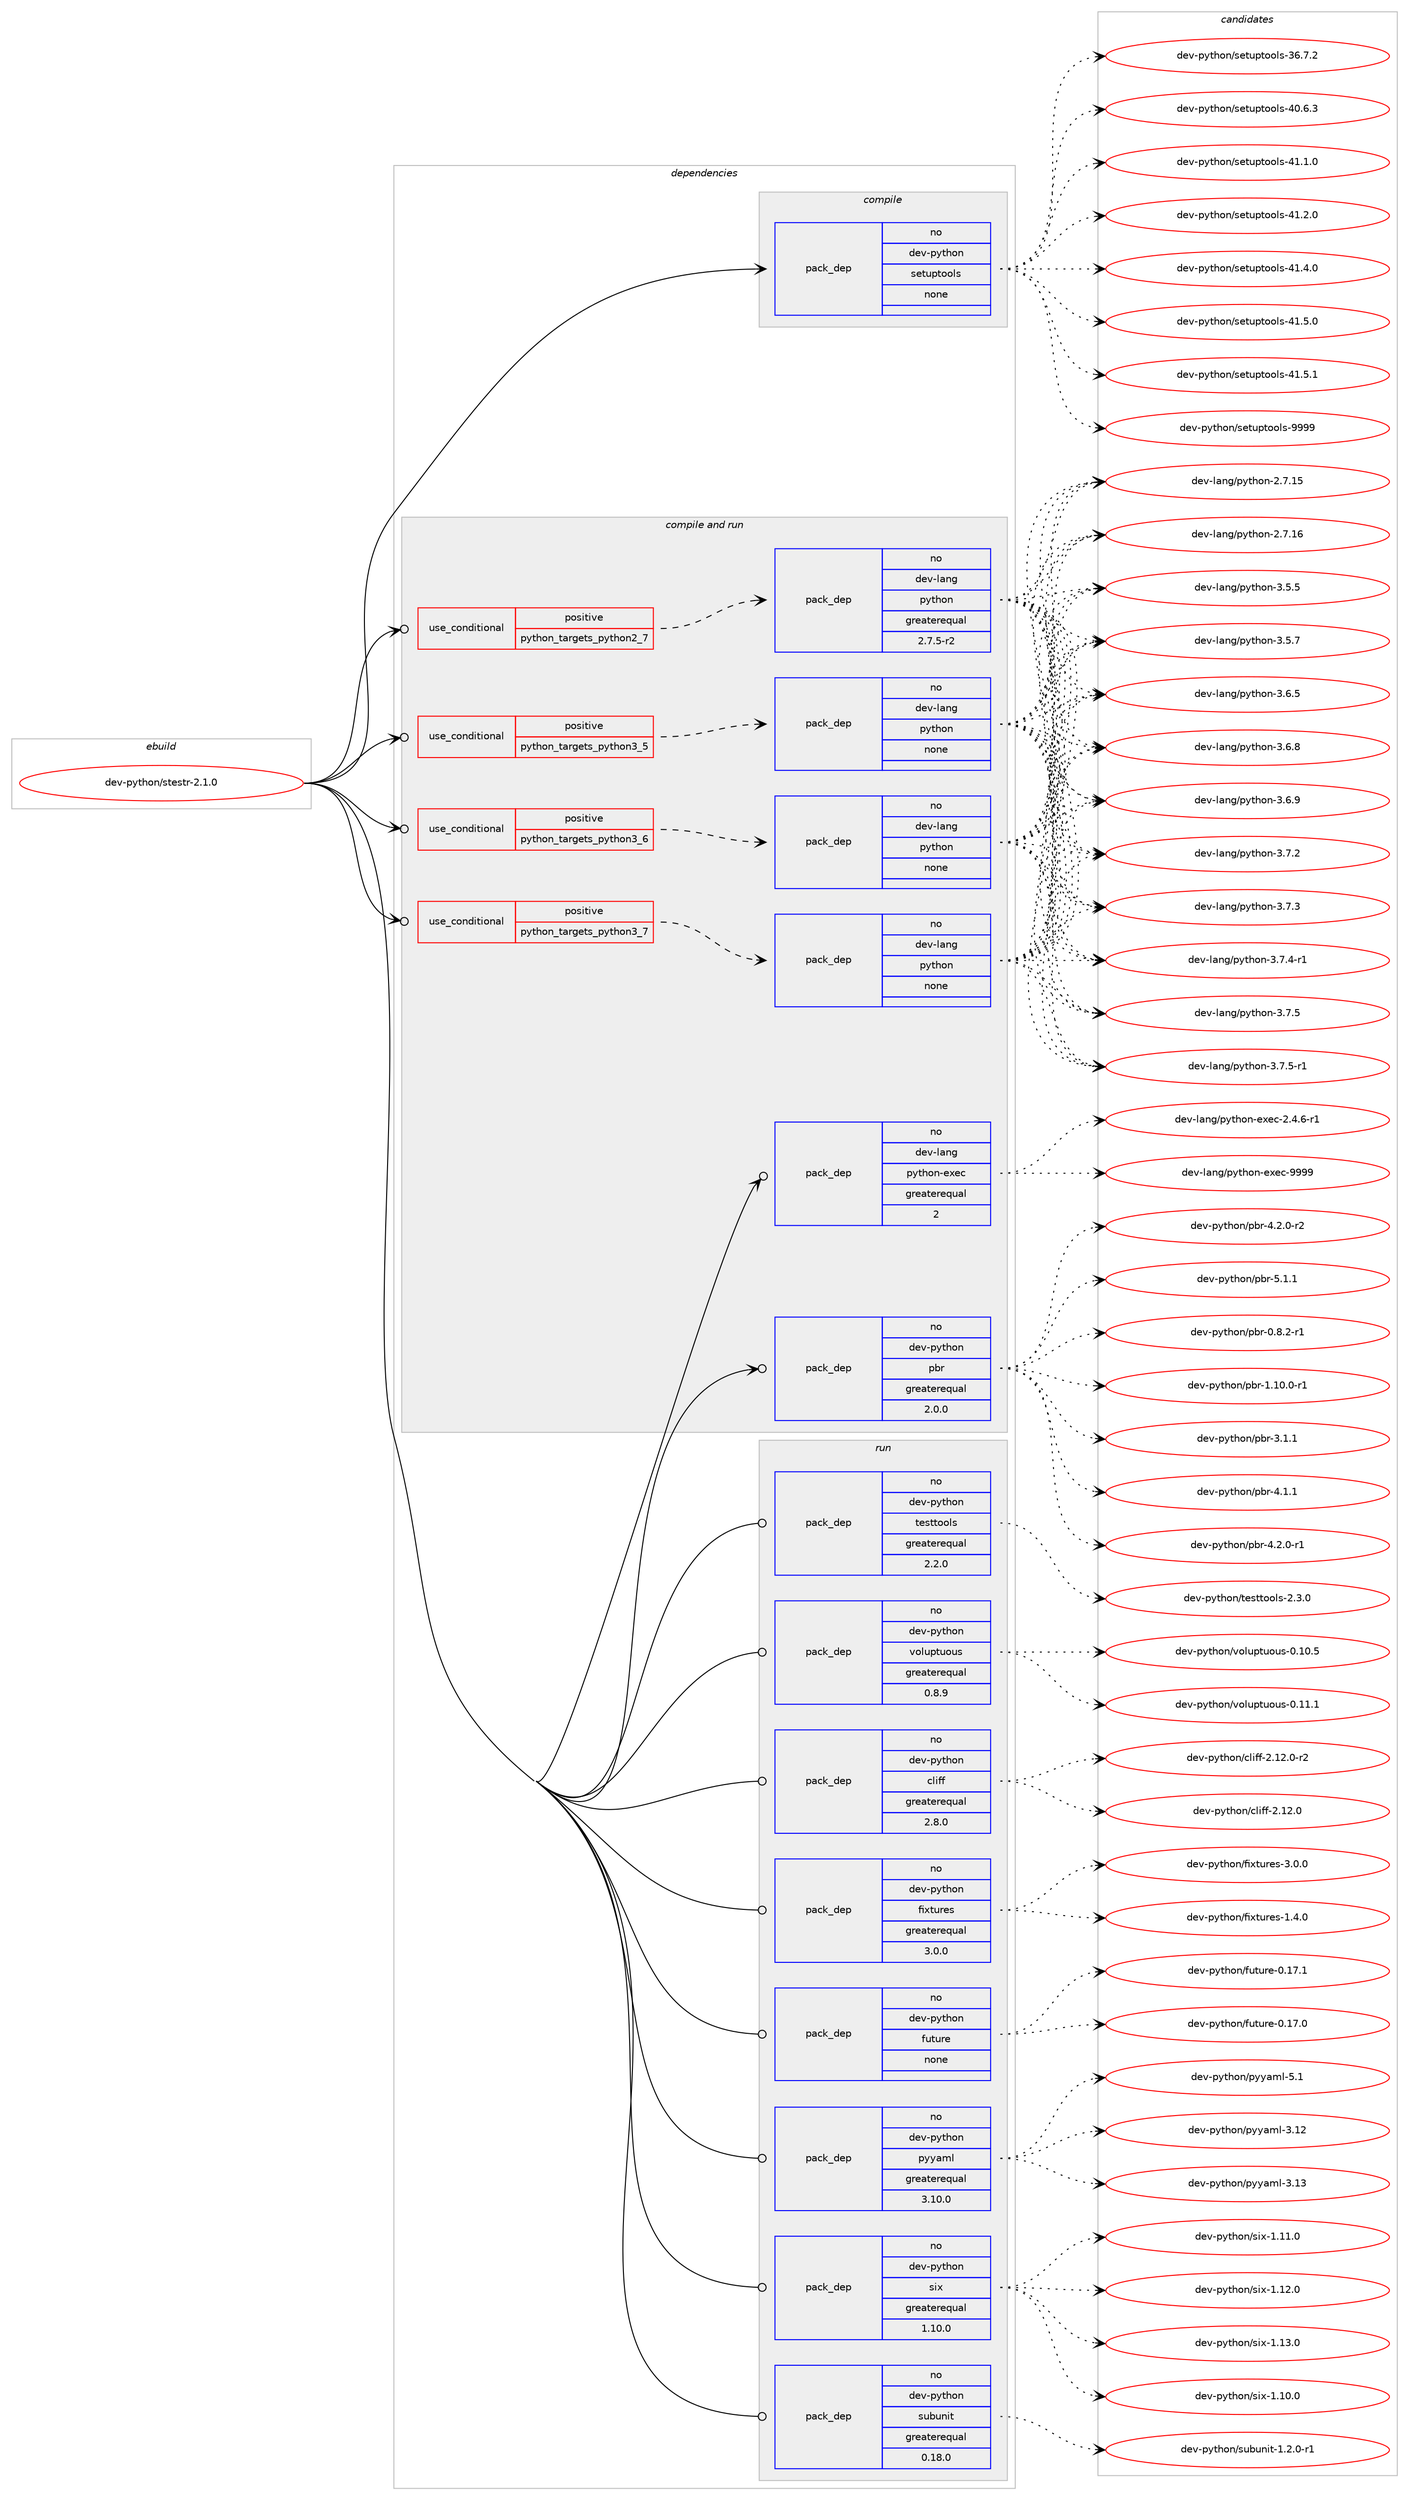 digraph prolog {

# *************
# Graph options
# *************

newrank=true;
concentrate=true;
compound=true;
graph [rankdir=LR,fontname=Helvetica,fontsize=10,ranksep=1.5];#, ranksep=2.5, nodesep=0.2];
edge  [arrowhead=vee];
node  [fontname=Helvetica,fontsize=10];

# **********
# The ebuild
# **********

subgraph cluster_leftcol {
color=gray;
rank=same;
label=<<i>ebuild</i>>;
id [label="dev-python/stestr-2.1.0", color=red, width=4, href="../dev-python/stestr-2.1.0.svg"];
}

# ****************
# The dependencies
# ****************

subgraph cluster_midcol {
color=gray;
label=<<i>dependencies</i>>;
subgraph cluster_compile {
fillcolor="#eeeeee";
style=filled;
label=<<i>compile</i>>;
subgraph pack477412 {
dependency639280 [label=<<TABLE BORDER="0" CELLBORDER="1" CELLSPACING="0" CELLPADDING="4" WIDTH="220"><TR><TD ROWSPAN="6" CELLPADDING="30">pack_dep</TD></TR><TR><TD WIDTH="110">no</TD></TR><TR><TD>dev-python</TD></TR><TR><TD>setuptools</TD></TR><TR><TD>none</TD></TR><TR><TD></TD></TR></TABLE>>, shape=none, color=blue];
}
id:e -> dependency639280:w [weight=20,style="solid",arrowhead="vee"];
}
subgraph cluster_compileandrun {
fillcolor="#eeeeee";
style=filled;
label=<<i>compile and run</i>>;
subgraph cond149987 {
dependency639281 [label=<<TABLE BORDER="0" CELLBORDER="1" CELLSPACING="0" CELLPADDING="4"><TR><TD ROWSPAN="3" CELLPADDING="10">use_conditional</TD></TR><TR><TD>positive</TD></TR><TR><TD>python_targets_python2_7</TD></TR></TABLE>>, shape=none, color=red];
subgraph pack477413 {
dependency639282 [label=<<TABLE BORDER="0" CELLBORDER="1" CELLSPACING="0" CELLPADDING="4" WIDTH="220"><TR><TD ROWSPAN="6" CELLPADDING="30">pack_dep</TD></TR><TR><TD WIDTH="110">no</TD></TR><TR><TD>dev-lang</TD></TR><TR><TD>python</TD></TR><TR><TD>greaterequal</TD></TR><TR><TD>2.7.5-r2</TD></TR></TABLE>>, shape=none, color=blue];
}
dependency639281:e -> dependency639282:w [weight=20,style="dashed",arrowhead="vee"];
}
id:e -> dependency639281:w [weight=20,style="solid",arrowhead="odotvee"];
subgraph cond149988 {
dependency639283 [label=<<TABLE BORDER="0" CELLBORDER="1" CELLSPACING="0" CELLPADDING="4"><TR><TD ROWSPAN="3" CELLPADDING="10">use_conditional</TD></TR><TR><TD>positive</TD></TR><TR><TD>python_targets_python3_5</TD></TR></TABLE>>, shape=none, color=red];
subgraph pack477414 {
dependency639284 [label=<<TABLE BORDER="0" CELLBORDER="1" CELLSPACING="0" CELLPADDING="4" WIDTH="220"><TR><TD ROWSPAN="6" CELLPADDING="30">pack_dep</TD></TR><TR><TD WIDTH="110">no</TD></TR><TR><TD>dev-lang</TD></TR><TR><TD>python</TD></TR><TR><TD>none</TD></TR><TR><TD></TD></TR></TABLE>>, shape=none, color=blue];
}
dependency639283:e -> dependency639284:w [weight=20,style="dashed",arrowhead="vee"];
}
id:e -> dependency639283:w [weight=20,style="solid",arrowhead="odotvee"];
subgraph cond149989 {
dependency639285 [label=<<TABLE BORDER="0" CELLBORDER="1" CELLSPACING="0" CELLPADDING="4"><TR><TD ROWSPAN="3" CELLPADDING="10">use_conditional</TD></TR><TR><TD>positive</TD></TR><TR><TD>python_targets_python3_6</TD></TR></TABLE>>, shape=none, color=red];
subgraph pack477415 {
dependency639286 [label=<<TABLE BORDER="0" CELLBORDER="1" CELLSPACING="0" CELLPADDING="4" WIDTH="220"><TR><TD ROWSPAN="6" CELLPADDING="30">pack_dep</TD></TR><TR><TD WIDTH="110">no</TD></TR><TR><TD>dev-lang</TD></TR><TR><TD>python</TD></TR><TR><TD>none</TD></TR><TR><TD></TD></TR></TABLE>>, shape=none, color=blue];
}
dependency639285:e -> dependency639286:w [weight=20,style="dashed",arrowhead="vee"];
}
id:e -> dependency639285:w [weight=20,style="solid",arrowhead="odotvee"];
subgraph cond149990 {
dependency639287 [label=<<TABLE BORDER="0" CELLBORDER="1" CELLSPACING="0" CELLPADDING="4"><TR><TD ROWSPAN="3" CELLPADDING="10">use_conditional</TD></TR><TR><TD>positive</TD></TR><TR><TD>python_targets_python3_7</TD></TR></TABLE>>, shape=none, color=red];
subgraph pack477416 {
dependency639288 [label=<<TABLE BORDER="0" CELLBORDER="1" CELLSPACING="0" CELLPADDING="4" WIDTH="220"><TR><TD ROWSPAN="6" CELLPADDING="30">pack_dep</TD></TR><TR><TD WIDTH="110">no</TD></TR><TR><TD>dev-lang</TD></TR><TR><TD>python</TD></TR><TR><TD>none</TD></TR><TR><TD></TD></TR></TABLE>>, shape=none, color=blue];
}
dependency639287:e -> dependency639288:w [weight=20,style="dashed",arrowhead="vee"];
}
id:e -> dependency639287:w [weight=20,style="solid",arrowhead="odotvee"];
subgraph pack477417 {
dependency639289 [label=<<TABLE BORDER="0" CELLBORDER="1" CELLSPACING="0" CELLPADDING="4" WIDTH="220"><TR><TD ROWSPAN="6" CELLPADDING="30">pack_dep</TD></TR><TR><TD WIDTH="110">no</TD></TR><TR><TD>dev-lang</TD></TR><TR><TD>python-exec</TD></TR><TR><TD>greaterequal</TD></TR><TR><TD>2</TD></TR></TABLE>>, shape=none, color=blue];
}
id:e -> dependency639289:w [weight=20,style="solid",arrowhead="odotvee"];
subgraph pack477418 {
dependency639290 [label=<<TABLE BORDER="0" CELLBORDER="1" CELLSPACING="0" CELLPADDING="4" WIDTH="220"><TR><TD ROWSPAN="6" CELLPADDING="30">pack_dep</TD></TR><TR><TD WIDTH="110">no</TD></TR><TR><TD>dev-python</TD></TR><TR><TD>pbr</TD></TR><TR><TD>greaterequal</TD></TR><TR><TD>2.0.0</TD></TR></TABLE>>, shape=none, color=blue];
}
id:e -> dependency639290:w [weight=20,style="solid",arrowhead="odotvee"];
}
subgraph cluster_run {
fillcolor="#eeeeee";
style=filled;
label=<<i>run</i>>;
subgraph pack477419 {
dependency639291 [label=<<TABLE BORDER="0" CELLBORDER="1" CELLSPACING="0" CELLPADDING="4" WIDTH="220"><TR><TD ROWSPAN="6" CELLPADDING="30">pack_dep</TD></TR><TR><TD WIDTH="110">no</TD></TR><TR><TD>dev-python</TD></TR><TR><TD>cliff</TD></TR><TR><TD>greaterequal</TD></TR><TR><TD>2.8.0</TD></TR></TABLE>>, shape=none, color=blue];
}
id:e -> dependency639291:w [weight=20,style="solid",arrowhead="odot"];
subgraph pack477420 {
dependency639292 [label=<<TABLE BORDER="0" CELLBORDER="1" CELLSPACING="0" CELLPADDING="4" WIDTH="220"><TR><TD ROWSPAN="6" CELLPADDING="30">pack_dep</TD></TR><TR><TD WIDTH="110">no</TD></TR><TR><TD>dev-python</TD></TR><TR><TD>fixtures</TD></TR><TR><TD>greaterequal</TD></TR><TR><TD>3.0.0</TD></TR></TABLE>>, shape=none, color=blue];
}
id:e -> dependency639292:w [weight=20,style="solid",arrowhead="odot"];
subgraph pack477421 {
dependency639293 [label=<<TABLE BORDER="0" CELLBORDER="1" CELLSPACING="0" CELLPADDING="4" WIDTH="220"><TR><TD ROWSPAN="6" CELLPADDING="30">pack_dep</TD></TR><TR><TD WIDTH="110">no</TD></TR><TR><TD>dev-python</TD></TR><TR><TD>future</TD></TR><TR><TD>none</TD></TR><TR><TD></TD></TR></TABLE>>, shape=none, color=blue];
}
id:e -> dependency639293:w [weight=20,style="solid",arrowhead="odot"];
subgraph pack477422 {
dependency639294 [label=<<TABLE BORDER="0" CELLBORDER="1" CELLSPACING="0" CELLPADDING="4" WIDTH="220"><TR><TD ROWSPAN="6" CELLPADDING="30">pack_dep</TD></TR><TR><TD WIDTH="110">no</TD></TR><TR><TD>dev-python</TD></TR><TR><TD>pyyaml</TD></TR><TR><TD>greaterequal</TD></TR><TR><TD>3.10.0</TD></TR></TABLE>>, shape=none, color=blue];
}
id:e -> dependency639294:w [weight=20,style="solid",arrowhead="odot"];
subgraph pack477423 {
dependency639295 [label=<<TABLE BORDER="0" CELLBORDER="1" CELLSPACING="0" CELLPADDING="4" WIDTH="220"><TR><TD ROWSPAN="6" CELLPADDING="30">pack_dep</TD></TR><TR><TD WIDTH="110">no</TD></TR><TR><TD>dev-python</TD></TR><TR><TD>six</TD></TR><TR><TD>greaterequal</TD></TR><TR><TD>1.10.0</TD></TR></TABLE>>, shape=none, color=blue];
}
id:e -> dependency639295:w [weight=20,style="solid",arrowhead="odot"];
subgraph pack477424 {
dependency639296 [label=<<TABLE BORDER="0" CELLBORDER="1" CELLSPACING="0" CELLPADDING="4" WIDTH="220"><TR><TD ROWSPAN="6" CELLPADDING="30">pack_dep</TD></TR><TR><TD WIDTH="110">no</TD></TR><TR><TD>dev-python</TD></TR><TR><TD>subunit</TD></TR><TR><TD>greaterequal</TD></TR><TR><TD>0.18.0</TD></TR></TABLE>>, shape=none, color=blue];
}
id:e -> dependency639296:w [weight=20,style="solid",arrowhead="odot"];
subgraph pack477425 {
dependency639297 [label=<<TABLE BORDER="0" CELLBORDER="1" CELLSPACING="0" CELLPADDING="4" WIDTH="220"><TR><TD ROWSPAN="6" CELLPADDING="30">pack_dep</TD></TR><TR><TD WIDTH="110">no</TD></TR><TR><TD>dev-python</TD></TR><TR><TD>testtools</TD></TR><TR><TD>greaterequal</TD></TR><TR><TD>2.2.0</TD></TR></TABLE>>, shape=none, color=blue];
}
id:e -> dependency639297:w [weight=20,style="solid",arrowhead="odot"];
subgraph pack477426 {
dependency639298 [label=<<TABLE BORDER="0" CELLBORDER="1" CELLSPACING="0" CELLPADDING="4" WIDTH="220"><TR><TD ROWSPAN="6" CELLPADDING="30">pack_dep</TD></TR><TR><TD WIDTH="110">no</TD></TR><TR><TD>dev-python</TD></TR><TR><TD>voluptuous</TD></TR><TR><TD>greaterequal</TD></TR><TR><TD>0.8.9</TD></TR></TABLE>>, shape=none, color=blue];
}
id:e -> dependency639298:w [weight=20,style="solid",arrowhead="odot"];
}
}

# **************
# The candidates
# **************

subgraph cluster_choices {
rank=same;
color=gray;
label=<<i>candidates</i>>;

subgraph choice477412 {
color=black;
nodesep=1;
choice100101118451121211161041111104711510111611711211611111110811545515446554650 [label="dev-python/setuptools-36.7.2", color=red, width=4,href="../dev-python/setuptools-36.7.2.svg"];
choice100101118451121211161041111104711510111611711211611111110811545524846544651 [label="dev-python/setuptools-40.6.3", color=red, width=4,href="../dev-python/setuptools-40.6.3.svg"];
choice100101118451121211161041111104711510111611711211611111110811545524946494648 [label="dev-python/setuptools-41.1.0", color=red, width=4,href="../dev-python/setuptools-41.1.0.svg"];
choice100101118451121211161041111104711510111611711211611111110811545524946504648 [label="dev-python/setuptools-41.2.0", color=red, width=4,href="../dev-python/setuptools-41.2.0.svg"];
choice100101118451121211161041111104711510111611711211611111110811545524946524648 [label="dev-python/setuptools-41.4.0", color=red, width=4,href="../dev-python/setuptools-41.4.0.svg"];
choice100101118451121211161041111104711510111611711211611111110811545524946534648 [label="dev-python/setuptools-41.5.0", color=red, width=4,href="../dev-python/setuptools-41.5.0.svg"];
choice100101118451121211161041111104711510111611711211611111110811545524946534649 [label="dev-python/setuptools-41.5.1", color=red, width=4,href="../dev-python/setuptools-41.5.1.svg"];
choice10010111845112121116104111110471151011161171121161111111081154557575757 [label="dev-python/setuptools-9999", color=red, width=4,href="../dev-python/setuptools-9999.svg"];
dependency639280:e -> choice100101118451121211161041111104711510111611711211611111110811545515446554650:w [style=dotted,weight="100"];
dependency639280:e -> choice100101118451121211161041111104711510111611711211611111110811545524846544651:w [style=dotted,weight="100"];
dependency639280:e -> choice100101118451121211161041111104711510111611711211611111110811545524946494648:w [style=dotted,weight="100"];
dependency639280:e -> choice100101118451121211161041111104711510111611711211611111110811545524946504648:w [style=dotted,weight="100"];
dependency639280:e -> choice100101118451121211161041111104711510111611711211611111110811545524946524648:w [style=dotted,weight="100"];
dependency639280:e -> choice100101118451121211161041111104711510111611711211611111110811545524946534648:w [style=dotted,weight="100"];
dependency639280:e -> choice100101118451121211161041111104711510111611711211611111110811545524946534649:w [style=dotted,weight="100"];
dependency639280:e -> choice10010111845112121116104111110471151011161171121161111111081154557575757:w [style=dotted,weight="100"];
}
subgraph choice477413 {
color=black;
nodesep=1;
choice10010111845108971101034711212111610411111045504655464953 [label="dev-lang/python-2.7.15", color=red, width=4,href="../dev-lang/python-2.7.15.svg"];
choice10010111845108971101034711212111610411111045504655464954 [label="dev-lang/python-2.7.16", color=red, width=4,href="../dev-lang/python-2.7.16.svg"];
choice100101118451089711010347112121116104111110455146534653 [label="dev-lang/python-3.5.5", color=red, width=4,href="../dev-lang/python-3.5.5.svg"];
choice100101118451089711010347112121116104111110455146534655 [label="dev-lang/python-3.5.7", color=red, width=4,href="../dev-lang/python-3.5.7.svg"];
choice100101118451089711010347112121116104111110455146544653 [label="dev-lang/python-3.6.5", color=red, width=4,href="../dev-lang/python-3.6.5.svg"];
choice100101118451089711010347112121116104111110455146544656 [label="dev-lang/python-3.6.8", color=red, width=4,href="../dev-lang/python-3.6.8.svg"];
choice100101118451089711010347112121116104111110455146544657 [label="dev-lang/python-3.6.9", color=red, width=4,href="../dev-lang/python-3.6.9.svg"];
choice100101118451089711010347112121116104111110455146554650 [label="dev-lang/python-3.7.2", color=red, width=4,href="../dev-lang/python-3.7.2.svg"];
choice100101118451089711010347112121116104111110455146554651 [label="dev-lang/python-3.7.3", color=red, width=4,href="../dev-lang/python-3.7.3.svg"];
choice1001011184510897110103471121211161041111104551465546524511449 [label="dev-lang/python-3.7.4-r1", color=red, width=4,href="../dev-lang/python-3.7.4-r1.svg"];
choice100101118451089711010347112121116104111110455146554653 [label="dev-lang/python-3.7.5", color=red, width=4,href="../dev-lang/python-3.7.5.svg"];
choice1001011184510897110103471121211161041111104551465546534511449 [label="dev-lang/python-3.7.5-r1", color=red, width=4,href="../dev-lang/python-3.7.5-r1.svg"];
dependency639282:e -> choice10010111845108971101034711212111610411111045504655464953:w [style=dotted,weight="100"];
dependency639282:e -> choice10010111845108971101034711212111610411111045504655464954:w [style=dotted,weight="100"];
dependency639282:e -> choice100101118451089711010347112121116104111110455146534653:w [style=dotted,weight="100"];
dependency639282:e -> choice100101118451089711010347112121116104111110455146534655:w [style=dotted,weight="100"];
dependency639282:e -> choice100101118451089711010347112121116104111110455146544653:w [style=dotted,weight="100"];
dependency639282:e -> choice100101118451089711010347112121116104111110455146544656:w [style=dotted,weight="100"];
dependency639282:e -> choice100101118451089711010347112121116104111110455146544657:w [style=dotted,weight="100"];
dependency639282:e -> choice100101118451089711010347112121116104111110455146554650:w [style=dotted,weight="100"];
dependency639282:e -> choice100101118451089711010347112121116104111110455146554651:w [style=dotted,weight="100"];
dependency639282:e -> choice1001011184510897110103471121211161041111104551465546524511449:w [style=dotted,weight="100"];
dependency639282:e -> choice100101118451089711010347112121116104111110455146554653:w [style=dotted,weight="100"];
dependency639282:e -> choice1001011184510897110103471121211161041111104551465546534511449:w [style=dotted,weight="100"];
}
subgraph choice477414 {
color=black;
nodesep=1;
choice10010111845108971101034711212111610411111045504655464953 [label="dev-lang/python-2.7.15", color=red, width=4,href="../dev-lang/python-2.7.15.svg"];
choice10010111845108971101034711212111610411111045504655464954 [label="dev-lang/python-2.7.16", color=red, width=4,href="../dev-lang/python-2.7.16.svg"];
choice100101118451089711010347112121116104111110455146534653 [label="dev-lang/python-3.5.5", color=red, width=4,href="../dev-lang/python-3.5.5.svg"];
choice100101118451089711010347112121116104111110455146534655 [label="dev-lang/python-3.5.7", color=red, width=4,href="../dev-lang/python-3.5.7.svg"];
choice100101118451089711010347112121116104111110455146544653 [label="dev-lang/python-3.6.5", color=red, width=4,href="../dev-lang/python-3.6.5.svg"];
choice100101118451089711010347112121116104111110455146544656 [label="dev-lang/python-3.6.8", color=red, width=4,href="../dev-lang/python-3.6.8.svg"];
choice100101118451089711010347112121116104111110455146544657 [label="dev-lang/python-3.6.9", color=red, width=4,href="../dev-lang/python-3.6.9.svg"];
choice100101118451089711010347112121116104111110455146554650 [label="dev-lang/python-3.7.2", color=red, width=4,href="../dev-lang/python-3.7.2.svg"];
choice100101118451089711010347112121116104111110455146554651 [label="dev-lang/python-3.7.3", color=red, width=4,href="../dev-lang/python-3.7.3.svg"];
choice1001011184510897110103471121211161041111104551465546524511449 [label="dev-lang/python-3.7.4-r1", color=red, width=4,href="../dev-lang/python-3.7.4-r1.svg"];
choice100101118451089711010347112121116104111110455146554653 [label="dev-lang/python-3.7.5", color=red, width=4,href="../dev-lang/python-3.7.5.svg"];
choice1001011184510897110103471121211161041111104551465546534511449 [label="dev-lang/python-3.7.5-r1", color=red, width=4,href="../dev-lang/python-3.7.5-r1.svg"];
dependency639284:e -> choice10010111845108971101034711212111610411111045504655464953:w [style=dotted,weight="100"];
dependency639284:e -> choice10010111845108971101034711212111610411111045504655464954:w [style=dotted,weight="100"];
dependency639284:e -> choice100101118451089711010347112121116104111110455146534653:w [style=dotted,weight="100"];
dependency639284:e -> choice100101118451089711010347112121116104111110455146534655:w [style=dotted,weight="100"];
dependency639284:e -> choice100101118451089711010347112121116104111110455146544653:w [style=dotted,weight="100"];
dependency639284:e -> choice100101118451089711010347112121116104111110455146544656:w [style=dotted,weight="100"];
dependency639284:e -> choice100101118451089711010347112121116104111110455146544657:w [style=dotted,weight="100"];
dependency639284:e -> choice100101118451089711010347112121116104111110455146554650:w [style=dotted,weight="100"];
dependency639284:e -> choice100101118451089711010347112121116104111110455146554651:w [style=dotted,weight="100"];
dependency639284:e -> choice1001011184510897110103471121211161041111104551465546524511449:w [style=dotted,weight="100"];
dependency639284:e -> choice100101118451089711010347112121116104111110455146554653:w [style=dotted,weight="100"];
dependency639284:e -> choice1001011184510897110103471121211161041111104551465546534511449:w [style=dotted,weight="100"];
}
subgraph choice477415 {
color=black;
nodesep=1;
choice10010111845108971101034711212111610411111045504655464953 [label="dev-lang/python-2.7.15", color=red, width=4,href="../dev-lang/python-2.7.15.svg"];
choice10010111845108971101034711212111610411111045504655464954 [label="dev-lang/python-2.7.16", color=red, width=4,href="../dev-lang/python-2.7.16.svg"];
choice100101118451089711010347112121116104111110455146534653 [label="dev-lang/python-3.5.5", color=red, width=4,href="../dev-lang/python-3.5.5.svg"];
choice100101118451089711010347112121116104111110455146534655 [label="dev-lang/python-3.5.7", color=red, width=4,href="../dev-lang/python-3.5.7.svg"];
choice100101118451089711010347112121116104111110455146544653 [label="dev-lang/python-3.6.5", color=red, width=4,href="../dev-lang/python-3.6.5.svg"];
choice100101118451089711010347112121116104111110455146544656 [label="dev-lang/python-3.6.8", color=red, width=4,href="../dev-lang/python-3.6.8.svg"];
choice100101118451089711010347112121116104111110455146544657 [label="dev-lang/python-3.6.9", color=red, width=4,href="../dev-lang/python-3.6.9.svg"];
choice100101118451089711010347112121116104111110455146554650 [label="dev-lang/python-3.7.2", color=red, width=4,href="../dev-lang/python-3.7.2.svg"];
choice100101118451089711010347112121116104111110455146554651 [label="dev-lang/python-3.7.3", color=red, width=4,href="../dev-lang/python-3.7.3.svg"];
choice1001011184510897110103471121211161041111104551465546524511449 [label="dev-lang/python-3.7.4-r1", color=red, width=4,href="../dev-lang/python-3.7.4-r1.svg"];
choice100101118451089711010347112121116104111110455146554653 [label="dev-lang/python-3.7.5", color=red, width=4,href="../dev-lang/python-3.7.5.svg"];
choice1001011184510897110103471121211161041111104551465546534511449 [label="dev-lang/python-3.7.5-r1", color=red, width=4,href="../dev-lang/python-3.7.5-r1.svg"];
dependency639286:e -> choice10010111845108971101034711212111610411111045504655464953:w [style=dotted,weight="100"];
dependency639286:e -> choice10010111845108971101034711212111610411111045504655464954:w [style=dotted,weight="100"];
dependency639286:e -> choice100101118451089711010347112121116104111110455146534653:w [style=dotted,weight="100"];
dependency639286:e -> choice100101118451089711010347112121116104111110455146534655:w [style=dotted,weight="100"];
dependency639286:e -> choice100101118451089711010347112121116104111110455146544653:w [style=dotted,weight="100"];
dependency639286:e -> choice100101118451089711010347112121116104111110455146544656:w [style=dotted,weight="100"];
dependency639286:e -> choice100101118451089711010347112121116104111110455146544657:w [style=dotted,weight="100"];
dependency639286:e -> choice100101118451089711010347112121116104111110455146554650:w [style=dotted,weight="100"];
dependency639286:e -> choice100101118451089711010347112121116104111110455146554651:w [style=dotted,weight="100"];
dependency639286:e -> choice1001011184510897110103471121211161041111104551465546524511449:w [style=dotted,weight="100"];
dependency639286:e -> choice100101118451089711010347112121116104111110455146554653:w [style=dotted,weight="100"];
dependency639286:e -> choice1001011184510897110103471121211161041111104551465546534511449:w [style=dotted,weight="100"];
}
subgraph choice477416 {
color=black;
nodesep=1;
choice10010111845108971101034711212111610411111045504655464953 [label="dev-lang/python-2.7.15", color=red, width=4,href="../dev-lang/python-2.7.15.svg"];
choice10010111845108971101034711212111610411111045504655464954 [label="dev-lang/python-2.7.16", color=red, width=4,href="../dev-lang/python-2.7.16.svg"];
choice100101118451089711010347112121116104111110455146534653 [label="dev-lang/python-3.5.5", color=red, width=4,href="../dev-lang/python-3.5.5.svg"];
choice100101118451089711010347112121116104111110455146534655 [label="dev-lang/python-3.5.7", color=red, width=4,href="../dev-lang/python-3.5.7.svg"];
choice100101118451089711010347112121116104111110455146544653 [label="dev-lang/python-3.6.5", color=red, width=4,href="../dev-lang/python-3.6.5.svg"];
choice100101118451089711010347112121116104111110455146544656 [label="dev-lang/python-3.6.8", color=red, width=4,href="../dev-lang/python-3.6.8.svg"];
choice100101118451089711010347112121116104111110455146544657 [label="dev-lang/python-3.6.9", color=red, width=4,href="../dev-lang/python-3.6.9.svg"];
choice100101118451089711010347112121116104111110455146554650 [label="dev-lang/python-3.7.2", color=red, width=4,href="../dev-lang/python-3.7.2.svg"];
choice100101118451089711010347112121116104111110455146554651 [label="dev-lang/python-3.7.3", color=red, width=4,href="../dev-lang/python-3.7.3.svg"];
choice1001011184510897110103471121211161041111104551465546524511449 [label="dev-lang/python-3.7.4-r1", color=red, width=4,href="../dev-lang/python-3.7.4-r1.svg"];
choice100101118451089711010347112121116104111110455146554653 [label="dev-lang/python-3.7.5", color=red, width=4,href="../dev-lang/python-3.7.5.svg"];
choice1001011184510897110103471121211161041111104551465546534511449 [label="dev-lang/python-3.7.5-r1", color=red, width=4,href="../dev-lang/python-3.7.5-r1.svg"];
dependency639288:e -> choice10010111845108971101034711212111610411111045504655464953:w [style=dotted,weight="100"];
dependency639288:e -> choice10010111845108971101034711212111610411111045504655464954:w [style=dotted,weight="100"];
dependency639288:e -> choice100101118451089711010347112121116104111110455146534653:w [style=dotted,weight="100"];
dependency639288:e -> choice100101118451089711010347112121116104111110455146534655:w [style=dotted,weight="100"];
dependency639288:e -> choice100101118451089711010347112121116104111110455146544653:w [style=dotted,weight="100"];
dependency639288:e -> choice100101118451089711010347112121116104111110455146544656:w [style=dotted,weight="100"];
dependency639288:e -> choice100101118451089711010347112121116104111110455146544657:w [style=dotted,weight="100"];
dependency639288:e -> choice100101118451089711010347112121116104111110455146554650:w [style=dotted,weight="100"];
dependency639288:e -> choice100101118451089711010347112121116104111110455146554651:w [style=dotted,weight="100"];
dependency639288:e -> choice1001011184510897110103471121211161041111104551465546524511449:w [style=dotted,weight="100"];
dependency639288:e -> choice100101118451089711010347112121116104111110455146554653:w [style=dotted,weight="100"];
dependency639288:e -> choice1001011184510897110103471121211161041111104551465546534511449:w [style=dotted,weight="100"];
}
subgraph choice477417 {
color=black;
nodesep=1;
choice10010111845108971101034711212111610411111045101120101994550465246544511449 [label="dev-lang/python-exec-2.4.6-r1", color=red, width=4,href="../dev-lang/python-exec-2.4.6-r1.svg"];
choice10010111845108971101034711212111610411111045101120101994557575757 [label="dev-lang/python-exec-9999", color=red, width=4,href="../dev-lang/python-exec-9999.svg"];
dependency639289:e -> choice10010111845108971101034711212111610411111045101120101994550465246544511449:w [style=dotted,weight="100"];
dependency639289:e -> choice10010111845108971101034711212111610411111045101120101994557575757:w [style=dotted,weight="100"];
}
subgraph choice477418 {
color=black;
nodesep=1;
choice1001011184511212111610411111047112981144548465646504511449 [label="dev-python/pbr-0.8.2-r1", color=red, width=4,href="../dev-python/pbr-0.8.2-r1.svg"];
choice100101118451121211161041111104711298114454946494846484511449 [label="dev-python/pbr-1.10.0-r1", color=red, width=4,href="../dev-python/pbr-1.10.0-r1.svg"];
choice100101118451121211161041111104711298114455146494649 [label="dev-python/pbr-3.1.1", color=red, width=4,href="../dev-python/pbr-3.1.1.svg"];
choice100101118451121211161041111104711298114455246494649 [label="dev-python/pbr-4.1.1", color=red, width=4,href="../dev-python/pbr-4.1.1.svg"];
choice1001011184511212111610411111047112981144552465046484511449 [label="dev-python/pbr-4.2.0-r1", color=red, width=4,href="../dev-python/pbr-4.2.0-r1.svg"];
choice1001011184511212111610411111047112981144552465046484511450 [label="dev-python/pbr-4.2.0-r2", color=red, width=4,href="../dev-python/pbr-4.2.0-r2.svg"];
choice100101118451121211161041111104711298114455346494649 [label="dev-python/pbr-5.1.1", color=red, width=4,href="../dev-python/pbr-5.1.1.svg"];
dependency639290:e -> choice1001011184511212111610411111047112981144548465646504511449:w [style=dotted,weight="100"];
dependency639290:e -> choice100101118451121211161041111104711298114454946494846484511449:w [style=dotted,weight="100"];
dependency639290:e -> choice100101118451121211161041111104711298114455146494649:w [style=dotted,weight="100"];
dependency639290:e -> choice100101118451121211161041111104711298114455246494649:w [style=dotted,weight="100"];
dependency639290:e -> choice1001011184511212111610411111047112981144552465046484511449:w [style=dotted,weight="100"];
dependency639290:e -> choice1001011184511212111610411111047112981144552465046484511450:w [style=dotted,weight="100"];
dependency639290:e -> choice100101118451121211161041111104711298114455346494649:w [style=dotted,weight="100"];
}
subgraph choice477419 {
color=black;
nodesep=1;
choice10010111845112121116104111110479910810510210245504649504648 [label="dev-python/cliff-2.12.0", color=red, width=4,href="../dev-python/cliff-2.12.0.svg"];
choice100101118451121211161041111104799108105102102455046495046484511450 [label="dev-python/cliff-2.12.0-r2", color=red, width=4,href="../dev-python/cliff-2.12.0-r2.svg"];
dependency639291:e -> choice10010111845112121116104111110479910810510210245504649504648:w [style=dotted,weight="100"];
dependency639291:e -> choice100101118451121211161041111104799108105102102455046495046484511450:w [style=dotted,weight="100"];
}
subgraph choice477420 {
color=black;
nodesep=1;
choice1001011184511212111610411111047102105120116117114101115454946524648 [label="dev-python/fixtures-1.4.0", color=red, width=4,href="../dev-python/fixtures-1.4.0.svg"];
choice1001011184511212111610411111047102105120116117114101115455146484648 [label="dev-python/fixtures-3.0.0", color=red, width=4,href="../dev-python/fixtures-3.0.0.svg"];
dependency639292:e -> choice1001011184511212111610411111047102105120116117114101115454946524648:w [style=dotted,weight="100"];
dependency639292:e -> choice1001011184511212111610411111047102105120116117114101115455146484648:w [style=dotted,weight="100"];
}
subgraph choice477421 {
color=black;
nodesep=1;
choice100101118451121211161041111104710211711611711410145484649554648 [label="dev-python/future-0.17.0", color=red, width=4,href="../dev-python/future-0.17.0.svg"];
choice100101118451121211161041111104710211711611711410145484649554649 [label="dev-python/future-0.17.1", color=red, width=4,href="../dev-python/future-0.17.1.svg"];
dependency639293:e -> choice100101118451121211161041111104710211711611711410145484649554648:w [style=dotted,weight="100"];
dependency639293:e -> choice100101118451121211161041111104710211711611711410145484649554649:w [style=dotted,weight="100"];
}
subgraph choice477422 {
color=black;
nodesep=1;
choice1001011184511212111610411111047112121121971091084551464950 [label="dev-python/pyyaml-3.12", color=red, width=4,href="../dev-python/pyyaml-3.12.svg"];
choice1001011184511212111610411111047112121121971091084551464951 [label="dev-python/pyyaml-3.13", color=red, width=4,href="../dev-python/pyyaml-3.13.svg"];
choice10010111845112121116104111110471121211219710910845534649 [label="dev-python/pyyaml-5.1", color=red, width=4,href="../dev-python/pyyaml-5.1.svg"];
dependency639294:e -> choice1001011184511212111610411111047112121121971091084551464950:w [style=dotted,weight="100"];
dependency639294:e -> choice1001011184511212111610411111047112121121971091084551464951:w [style=dotted,weight="100"];
dependency639294:e -> choice10010111845112121116104111110471121211219710910845534649:w [style=dotted,weight="100"];
}
subgraph choice477423 {
color=black;
nodesep=1;
choice100101118451121211161041111104711510512045494649484648 [label="dev-python/six-1.10.0", color=red, width=4,href="../dev-python/six-1.10.0.svg"];
choice100101118451121211161041111104711510512045494649494648 [label="dev-python/six-1.11.0", color=red, width=4,href="../dev-python/six-1.11.0.svg"];
choice100101118451121211161041111104711510512045494649504648 [label="dev-python/six-1.12.0", color=red, width=4,href="../dev-python/six-1.12.0.svg"];
choice100101118451121211161041111104711510512045494649514648 [label="dev-python/six-1.13.0", color=red, width=4,href="../dev-python/six-1.13.0.svg"];
dependency639295:e -> choice100101118451121211161041111104711510512045494649484648:w [style=dotted,weight="100"];
dependency639295:e -> choice100101118451121211161041111104711510512045494649494648:w [style=dotted,weight="100"];
dependency639295:e -> choice100101118451121211161041111104711510512045494649504648:w [style=dotted,weight="100"];
dependency639295:e -> choice100101118451121211161041111104711510512045494649514648:w [style=dotted,weight="100"];
}
subgraph choice477424 {
color=black;
nodesep=1;
choice1001011184511212111610411111047115117981171101051164549465046484511449 [label="dev-python/subunit-1.2.0-r1", color=red, width=4,href="../dev-python/subunit-1.2.0-r1.svg"];
dependency639296:e -> choice1001011184511212111610411111047115117981171101051164549465046484511449:w [style=dotted,weight="100"];
}
subgraph choice477425 {
color=black;
nodesep=1;
choice1001011184511212111610411111047116101115116116111111108115455046514648 [label="dev-python/testtools-2.3.0", color=red, width=4,href="../dev-python/testtools-2.3.0.svg"];
dependency639297:e -> choice1001011184511212111610411111047116101115116116111111108115455046514648:w [style=dotted,weight="100"];
}
subgraph choice477426 {
color=black;
nodesep=1;
choice100101118451121211161041111104711811110811711211611711111711545484649484653 [label="dev-python/voluptuous-0.10.5", color=red, width=4,href="../dev-python/voluptuous-0.10.5.svg"];
choice100101118451121211161041111104711811110811711211611711111711545484649494649 [label="dev-python/voluptuous-0.11.1", color=red, width=4,href="../dev-python/voluptuous-0.11.1.svg"];
dependency639298:e -> choice100101118451121211161041111104711811110811711211611711111711545484649484653:w [style=dotted,weight="100"];
dependency639298:e -> choice100101118451121211161041111104711811110811711211611711111711545484649494649:w [style=dotted,weight="100"];
}
}

}
